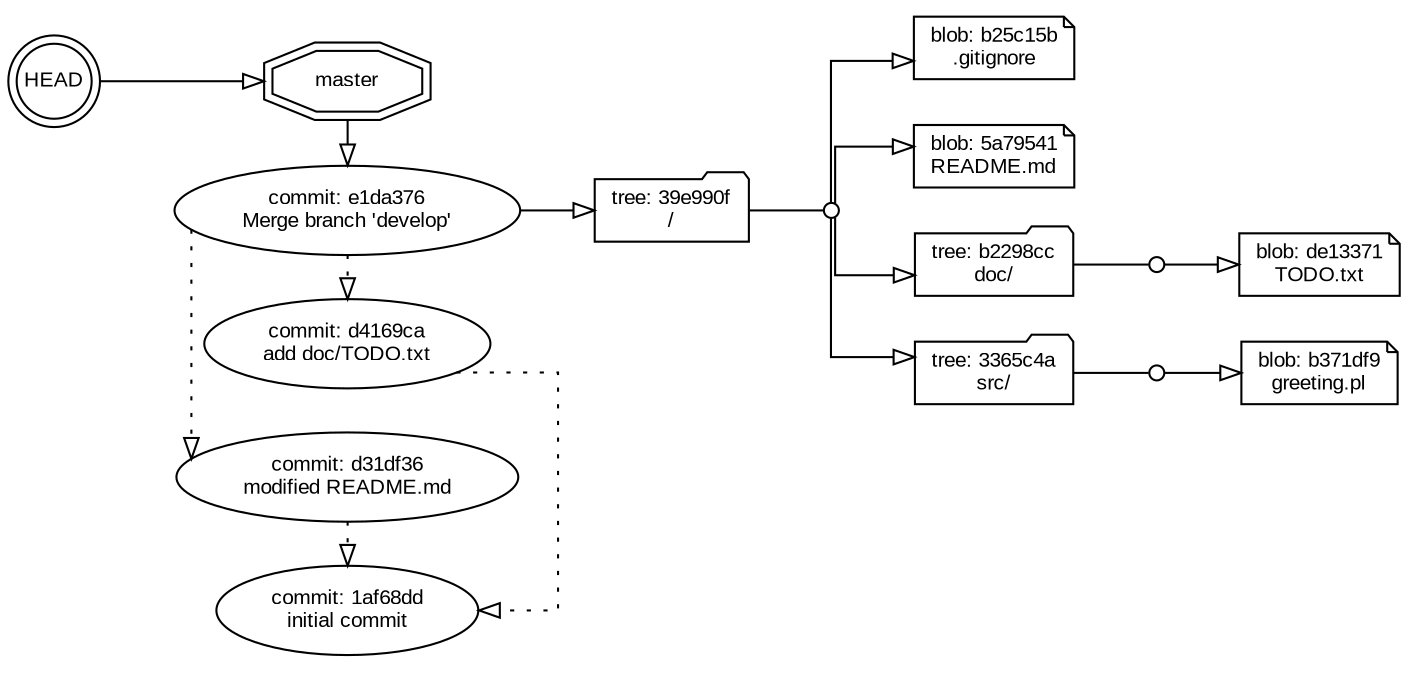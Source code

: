 // Git Repository graph
digraph main {
	node [fillcolor=white fontname=arial fontsize=10 height=0.3 shape=note style=filled]
	edge [arrowhead=onormal constraint=true fontname=arial fontsize=10]
	graph [layout=dot nodesep=0.3 rank=max rankdir=LR ranksep=0.5 splines=ortho]
	HEAD [label=HEAD fixedsize=true shape=doublecircle width=0.5]
	master [label=master shape=doubleoctagon width=0.3]
	master -> e1da37634cde82a405719ba230a8f79bca2bfb69 [constraint=false minlen=1 weight=2]
	e1da37634cde82a405719ba230a8f79bca2bfb69 [label="commit: e1da376
Merge branch 'develop'" shape=ellipse]
	e1da37634cde82a405719ba230a8f79bca2bfb69 -> e1da376_39e990f [weight=2]
	e1da376_39e990f [label="tree: 39e990f
/" shape=folder]
	e1da376_39e990f__ [shape=point width=0.1]
	e1da376_39e990f -> e1da376_39e990f__ [arrowhead=none weight=4]
	e1da376_b25c15b [label="blob: b25c15b
.gitignore"]
	e1da376_39e990f__ -> e1da376_b25c15b
	e1da376_5a79541 [label="blob: 5a79541
README.md"]
	e1da376_39e990f__ -> e1da376_5a79541
	e1da376_b2298cc [label="tree: b2298cc
doc/" shape=folder]
	e1da376_b2298cc__ [shape=point width=0.1]
	e1da376_b2298cc -> e1da376_b2298cc__ [arrowhead=none weight=4]
	e1da376_de13371 [label="blob: de13371
TODO.txt"]
	e1da376_b2298cc__ -> e1da376_de13371
	e1da376_39e990f__ -> e1da376_b2298cc
	e1da376_3365c4a [label="tree: 3365c4a
src/" shape=folder]
	e1da376_3365c4a__ [shape=point width=0.1]
	e1da376_3365c4a -> e1da376_3365c4a__ [arrowhead=none weight=4]
	e1da376_b371df9 [label="blob: b371df9
greeting.pl"]
	e1da376_3365c4a__ -> e1da376_b371df9
	e1da376_39e990f__ -> e1da376_3365c4a




	d4169cadd46b33a133f23c652e221a04cd8c8aea [label="commit: d4169ca
add doc/TODO.txt" shape=ellipse]

	d31df362a4482f3ca88fbad9e02d3a3462b12030 [label="commit: d31df36
modified README.md" shape=ellipse]

	"1af68ddd238033b91aec7137f4d924187f23d12e" [label="commit: 1af68dd
initial commit" shape=ellipse]


	e1da37634cde82a405719ba230a8f79bca2bfb69 -> d31df362a4482f3ca88fbad9e02d3a3462b12030 [constraint=false style=dotted weight=0]
	d31df362a4482f3ca88fbad9e02d3a3462b12030 -> "1af68ddd238033b91aec7137f4d924187f23d12e" [constraint=false style=dotted weight=0]
    d4169cadd46b33a133f23c652e221a04cd8c8aea -> "1af68ddd238033b91aec7137f4d924187f23d12e" [constraint=false style=dotted weight=0]
	e1da37634cde82a405719ba230a8f79bca2bfb69 -> d4169cadd46b33a133f23c652e221a04cd8c8aea [constraint=false style=dotted weight=0]

	subgraph cluster_commits {
		graph [color=white]
		master
		e1da37634cde82a405719ba230a8f79bca2bfb69
		d4169cadd46b33a133f23c652e221a04cd8c8aea
		d31df362a4482f3ca88fbad9e02d3a3462b12030
		"1af68ddd238033b91aec7137f4d924187f23d12e"

	}
	HEAD -> master [constraint=true minlen=1]
}

